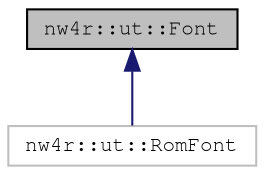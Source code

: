 digraph "nw4r::ut::Font"
{
 // LATEX_PDF_SIZE
  edge [fontname="FreeMono",fontsize="10",labelfontname="FreeMono",labelfontsize="10"];
  node [fontname="FreeMono",fontsize="10",shape=record];
  Node1 [label="nw4r::ut::Font",height=0.2,width=0.4,color="black", fillcolor="grey75", style="filled", fontcolor="black",tooltip=" "];
  Node1 -> Node2 [dir="back",color="midnightblue",fontsize="10",style="solid",fontname="FreeMono"];
  Node2 [label="nw4r::ut::RomFont",height=0.2,width=0.4,color="grey75", fillcolor="white", style="filled",URL="$structnw4r_1_1ut_1_1_rom_font.html",tooltip=" "];
}
